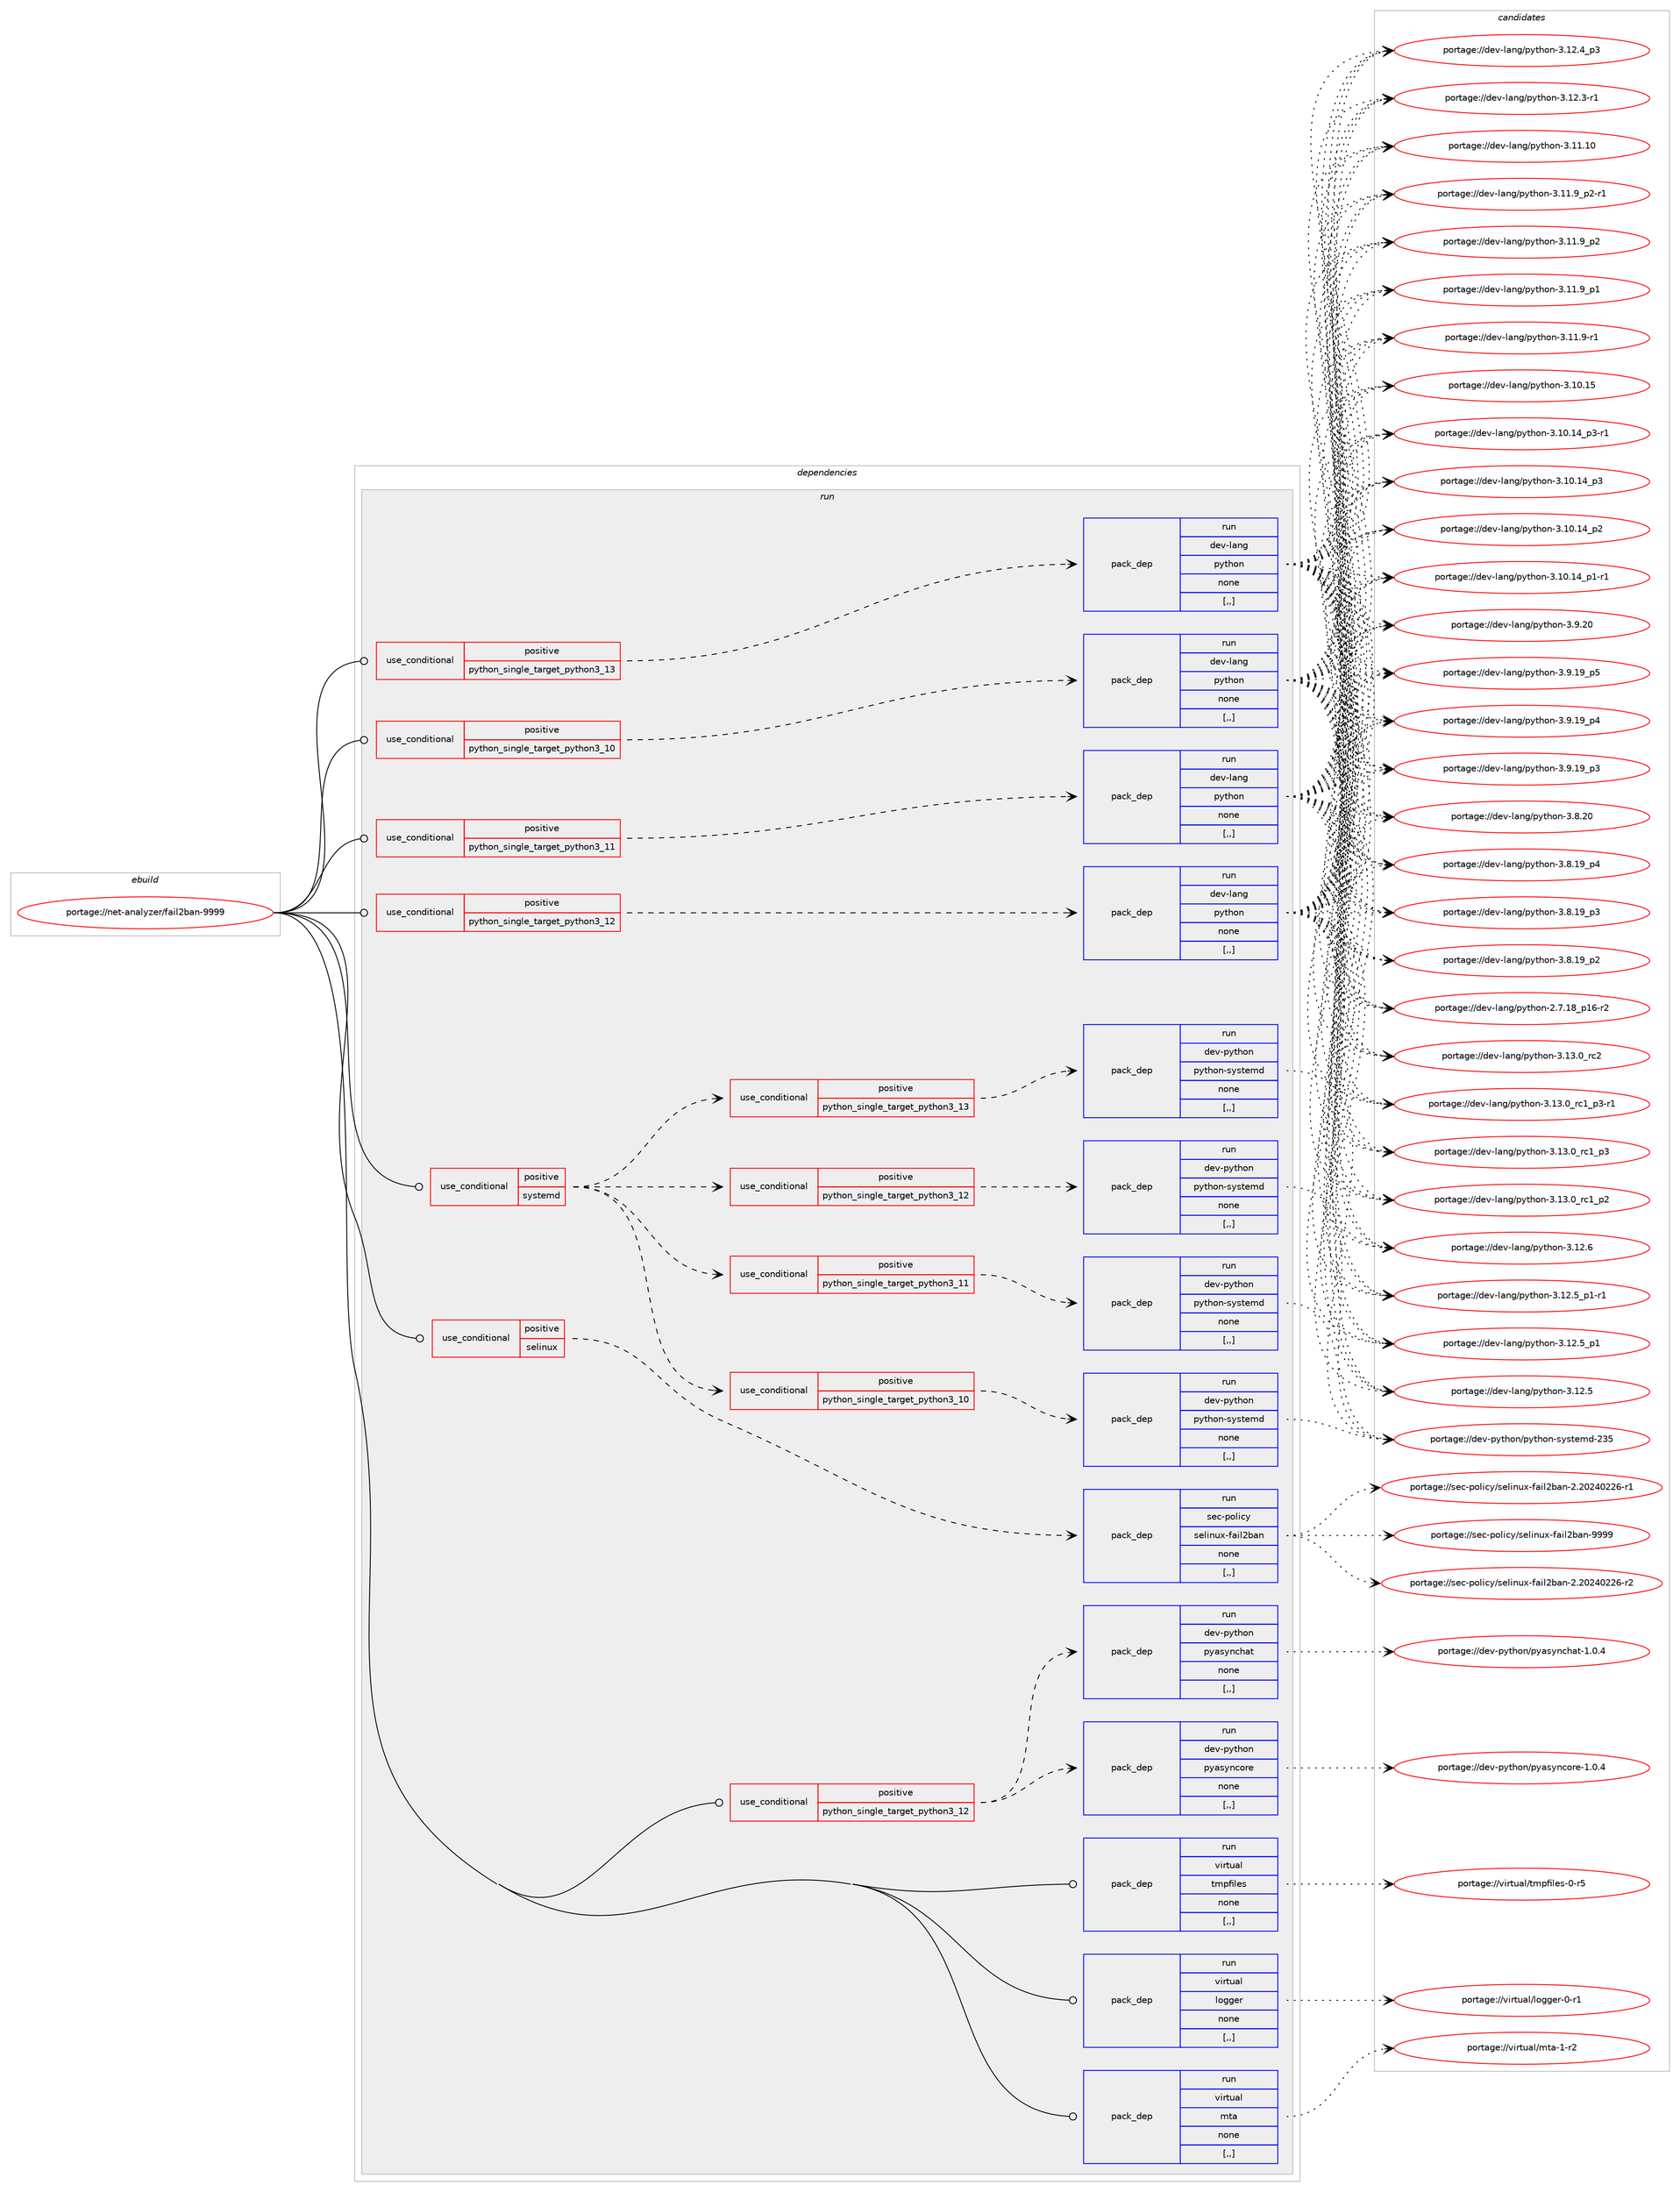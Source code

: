 digraph prolog {

# *************
# Graph options
# *************

newrank=true;
concentrate=true;
compound=true;
graph [rankdir=LR,fontname=Helvetica,fontsize=10,ranksep=1.5];#, ranksep=2.5, nodesep=0.2];
edge  [arrowhead=vee];
node  [fontname=Helvetica,fontsize=10];

# **********
# The ebuild
# **********

subgraph cluster_leftcol {
color=gray;
label=<<i>ebuild</i>>;
id [label="portage://net-analyzer/fail2ban-9999", color=red, width=4, href="../net-analyzer/fail2ban-9999.svg"];
}

# ****************
# The dependencies
# ****************

subgraph cluster_midcol {
color=gray;
label=<<i>dependencies</i>>;
subgraph cluster_compile {
fillcolor="#eeeeee";
style=filled;
label=<<i>compile</i>>;
}
subgraph cluster_compileandrun {
fillcolor="#eeeeee";
style=filled;
label=<<i>compile and run</i>>;
}
subgraph cluster_run {
fillcolor="#eeeeee";
style=filled;
label=<<i>run</i>>;
subgraph cond220963 {
dependency848560 [label=<<TABLE BORDER="0" CELLBORDER="1" CELLSPACING="0" CELLPADDING="4"><TR><TD ROWSPAN="3" CELLPADDING="10">use_conditional</TD></TR><TR><TD>positive</TD></TR><TR><TD>python_single_target_python3_10</TD></TR></TABLE>>, shape=none, color=red];
subgraph pack621288 {
dependency848561 [label=<<TABLE BORDER="0" CELLBORDER="1" CELLSPACING="0" CELLPADDING="4" WIDTH="220"><TR><TD ROWSPAN="6" CELLPADDING="30">pack_dep</TD></TR><TR><TD WIDTH="110">run</TD></TR><TR><TD>dev-lang</TD></TR><TR><TD>python</TD></TR><TR><TD>none</TD></TR><TR><TD>[,,]</TD></TR></TABLE>>, shape=none, color=blue];
}
dependency848560:e -> dependency848561:w [weight=20,style="dashed",arrowhead="vee"];
}
id:e -> dependency848560:w [weight=20,style="solid",arrowhead="odot"];
subgraph cond220964 {
dependency848562 [label=<<TABLE BORDER="0" CELLBORDER="1" CELLSPACING="0" CELLPADDING="4"><TR><TD ROWSPAN="3" CELLPADDING="10">use_conditional</TD></TR><TR><TD>positive</TD></TR><TR><TD>python_single_target_python3_11</TD></TR></TABLE>>, shape=none, color=red];
subgraph pack621289 {
dependency848563 [label=<<TABLE BORDER="0" CELLBORDER="1" CELLSPACING="0" CELLPADDING="4" WIDTH="220"><TR><TD ROWSPAN="6" CELLPADDING="30">pack_dep</TD></TR><TR><TD WIDTH="110">run</TD></TR><TR><TD>dev-lang</TD></TR><TR><TD>python</TD></TR><TR><TD>none</TD></TR><TR><TD>[,,]</TD></TR></TABLE>>, shape=none, color=blue];
}
dependency848562:e -> dependency848563:w [weight=20,style="dashed",arrowhead="vee"];
}
id:e -> dependency848562:w [weight=20,style="solid",arrowhead="odot"];
subgraph cond220965 {
dependency848564 [label=<<TABLE BORDER="0" CELLBORDER="1" CELLSPACING="0" CELLPADDING="4"><TR><TD ROWSPAN="3" CELLPADDING="10">use_conditional</TD></TR><TR><TD>positive</TD></TR><TR><TD>python_single_target_python3_12</TD></TR></TABLE>>, shape=none, color=red];
subgraph pack621290 {
dependency848565 [label=<<TABLE BORDER="0" CELLBORDER="1" CELLSPACING="0" CELLPADDING="4" WIDTH="220"><TR><TD ROWSPAN="6" CELLPADDING="30">pack_dep</TD></TR><TR><TD WIDTH="110">run</TD></TR><TR><TD>dev-lang</TD></TR><TR><TD>python</TD></TR><TR><TD>none</TD></TR><TR><TD>[,,]</TD></TR></TABLE>>, shape=none, color=blue];
}
dependency848564:e -> dependency848565:w [weight=20,style="dashed",arrowhead="vee"];
}
id:e -> dependency848564:w [weight=20,style="solid",arrowhead="odot"];
subgraph cond220966 {
dependency848566 [label=<<TABLE BORDER="0" CELLBORDER="1" CELLSPACING="0" CELLPADDING="4"><TR><TD ROWSPAN="3" CELLPADDING="10">use_conditional</TD></TR><TR><TD>positive</TD></TR><TR><TD>python_single_target_python3_12</TD></TR></TABLE>>, shape=none, color=red];
subgraph pack621291 {
dependency848567 [label=<<TABLE BORDER="0" CELLBORDER="1" CELLSPACING="0" CELLPADDING="4" WIDTH="220"><TR><TD ROWSPAN="6" CELLPADDING="30">pack_dep</TD></TR><TR><TD WIDTH="110">run</TD></TR><TR><TD>dev-python</TD></TR><TR><TD>pyasyncore</TD></TR><TR><TD>none</TD></TR><TR><TD>[,,]</TD></TR></TABLE>>, shape=none, color=blue];
}
dependency848566:e -> dependency848567:w [weight=20,style="dashed",arrowhead="vee"];
subgraph pack621292 {
dependency848568 [label=<<TABLE BORDER="0" CELLBORDER="1" CELLSPACING="0" CELLPADDING="4" WIDTH="220"><TR><TD ROWSPAN="6" CELLPADDING="30">pack_dep</TD></TR><TR><TD WIDTH="110">run</TD></TR><TR><TD>dev-python</TD></TR><TR><TD>pyasynchat</TD></TR><TR><TD>none</TD></TR><TR><TD>[,,]</TD></TR></TABLE>>, shape=none, color=blue];
}
dependency848566:e -> dependency848568:w [weight=20,style="dashed",arrowhead="vee"];
}
id:e -> dependency848566:w [weight=20,style="solid",arrowhead="odot"];
subgraph cond220967 {
dependency848569 [label=<<TABLE BORDER="0" CELLBORDER="1" CELLSPACING="0" CELLPADDING="4"><TR><TD ROWSPAN="3" CELLPADDING="10">use_conditional</TD></TR><TR><TD>positive</TD></TR><TR><TD>python_single_target_python3_13</TD></TR></TABLE>>, shape=none, color=red];
subgraph pack621293 {
dependency848570 [label=<<TABLE BORDER="0" CELLBORDER="1" CELLSPACING="0" CELLPADDING="4" WIDTH="220"><TR><TD ROWSPAN="6" CELLPADDING="30">pack_dep</TD></TR><TR><TD WIDTH="110">run</TD></TR><TR><TD>dev-lang</TD></TR><TR><TD>python</TD></TR><TR><TD>none</TD></TR><TR><TD>[,,]</TD></TR></TABLE>>, shape=none, color=blue];
}
dependency848569:e -> dependency848570:w [weight=20,style="dashed",arrowhead="vee"];
}
id:e -> dependency848569:w [weight=20,style="solid",arrowhead="odot"];
subgraph cond220968 {
dependency848571 [label=<<TABLE BORDER="0" CELLBORDER="1" CELLSPACING="0" CELLPADDING="4"><TR><TD ROWSPAN="3" CELLPADDING="10">use_conditional</TD></TR><TR><TD>positive</TD></TR><TR><TD>selinux</TD></TR></TABLE>>, shape=none, color=red];
subgraph pack621294 {
dependency848572 [label=<<TABLE BORDER="0" CELLBORDER="1" CELLSPACING="0" CELLPADDING="4" WIDTH="220"><TR><TD ROWSPAN="6" CELLPADDING="30">pack_dep</TD></TR><TR><TD WIDTH="110">run</TD></TR><TR><TD>sec-policy</TD></TR><TR><TD>selinux-fail2ban</TD></TR><TR><TD>none</TD></TR><TR><TD>[,,]</TD></TR></TABLE>>, shape=none, color=blue];
}
dependency848571:e -> dependency848572:w [weight=20,style="dashed",arrowhead="vee"];
}
id:e -> dependency848571:w [weight=20,style="solid",arrowhead="odot"];
subgraph cond220969 {
dependency848573 [label=<<TABLE BORDER="0" CELLBORDER="1" CELLSPACING="0" CELLPADDING="4"><TR><TD ROWSPAN="3" CELLPADDING="10">use_conditional</TD></TR><TR><TD>positive</TD></TR><TR><TD>systemd</TD></TR></TABLE>>, shape=none, color=red];
subgraph cond220970 {
dependency848574 [label=<<TABLE BORDER="0" CELLBORDER="1" CELLSPACING="0" CELLPADDING="4"><TR><TD ROWSPAN="3" CELLPADDING="10">use_conditional</TD></TR><TR><TD>positive</TD></TR><TR><TD>python_single_target_python3_10</TD></TR></TABLE>>, shape=none, color=red];
subgraph pack621295 {
dependency848575 [label=<<TABLE BORDER="0" CELLBORDER="1" CELLSPACING="0" CELLPADDING="4" WIDTH="220"><TR><TD ROWSPAN="6" CELLPADDING="30">pack_dep</TD></TR><TR><TD WIDTH="110">run</TD></TR><TR><TD>dev-python</TD></TR><TR><TD>python-systemd</TD></TR><TR><TD>none</TD></TR><TR><TD>[,,]</TD></TR></TABLE>>, shape=none, color=blue];
}
dependency848574:e -> dependency848575:w [weight=20,style="dashed",arrowhead="vee"];
}
dependency848573:e -> dependency848574:w [weight=20,style="dashed",arrowhead="vee"];
subgraph cond220971 {
dependency848576 [label=<<TABLE BORDER="0" CELLBORDER="1" CELLSPACING="0" CELLPADDING="4"><TR><TD ROWSPAN="3" CELLPADDING="10">use_conditional</TD></TR><TR><TD>positive</TD></TR><TR><TD>python_single_target_python3_11</TD></TR></TABLE>>, shape=none, color=red];
subgraph pack621296 {
dependency848577 [label=<<TABLE BORDER="0" CELLBORDER="1" CELLSPACING="0" CELLPADDING="4" WIDTH="220"><TR><TD ROWSPAN="6" CELLPADDING="30">pack_dep</TD></TR><TR><TD WIDTH="110">run</TD></TR><TR><TD>dev-python</TD></TR><TR><TD>python-systemd</TD></TR><TR><TD>none</TD></TR><TR><TD>[,,]</TD></TR></TABLE>>, shape=none, color=blue];
}
dependency848576:e -> dependency848577:w [weight=20,style="dashed",arrowhead="vee"];
}
dependency848573:e -> dependency848576:w [weight=20,style="dashed",arrowhead="vee"];
subgraph cond220972 {
dependency848578 [label=<<TABLE BORDER="0" CELLBORDER="1" CELLSPACING="0" CELLPADDING="4"><TR><TD ROWSPAN="3" CELLPADDING="10">use_conditional</TD></TR><TR><TD>positive</TD></TR><TR><TD>python_single_target_python3_12</TD></TR></TABLE>>, shape=none, color=red];
subgraph pack621297 {
dependency848579 [label=<<TABLE BORDER="0" CELLBORDER="1" CELLSPACING="0" CELLPADDING="4" WIDTH="220"><TR><TD ROWSPAN="6" CELLPADDING="30">pack_dep</TD></TR><TR><TD WIDTH="110">run</TD></TR><TR><TD>dev-python</TD></TR><TR><TD>python-systemd</TD></TR><TR><TD>none</TD></TR><TR><TD>[,,]</TD></TR></TABLE>>, shape=none, color=blue];
}
dependency848578:e -> dependency848579:w [weight=20,style="dashed",arrowhead="vee"];
}
dependency848573:e -> dependency848578:w [weight=20,style="dashed",arrowhead="vee"];
subgraph cond220973 {
dependency848580 [label=<<TABLE BORDER="0" CELLBORDER="1" CELLSPACING="0" CELLPADDING="4"><TR><TD ROWSPAN="3" CELLPADDING="10">use_conditional</TD></TR><TR><TD>positive</TD></TR><TR><TD>python_single_target_python3_13</TD></TR></TABLE>>, shape=none, color=red];
subgraph pack621298 {
dependency848581 [label=<<TABLE BORDER="0" CELLBORDER="1" CELLSPACING="0" CELLPADDING="4" WIDTH="220"><TR><TD ROWSPAN="6" CELLPADDING="30">pack_dep</TD></TR><TR><TD WIDTH="110">run</TD></TR><TR><TD>dev-python</TD></TR><TR><TD>python-systemd</TD></TR><TR><TD>none</TD></TR><TR><TD>[,,]</TD></TR></TABLE>>, shape=none, color=blue];
}
dependency848580:e -> dependency848581:w [weight=20,style="dashed",arrowhead="vee"];
}
dependency848573:e -> dependency848580:w [weight=20,style="dashed",arrowhead="vee"];
}
id:e -> dependency848573:w [weight=20,style="solid",arrowhead="odot"];
subgraph pack621299 {
dependency848582 [label=<<TABLE BORDER="0" CELLBORDER="1" CELLSPACING="0" CELLPADDING="4" WIDTH="220"><TR><TD ROWSPAN="6" CELLPADDING="30">pack_dep</TD></TR><TR><TD WIDTH="110">run</TD></TR><TR><TD>virtual</TD></TR><TR><TD>logger</TD></TR><TR><TD>none</TD></TR><TR><TD>[,,]</TD></TR></TABLE>>, shape=none, color=blue];
}
id:e -> dependency848582:w [weight=20,style="solid",arrowhead="odot"];
subgraph pack621300 {
dependency848583 [label=<<TABLE BORDER="0" CELLBORDER="1" CELLSPACING="0" CELLPADDING="4" WIDTH="220"><TR><TD ROWSPAN="6" CELLPADDING="30">pack_dep</TD></TR><TR><TD WIDTH="110">run</TD></TR><TR><TD>virtual</TD></TR><TR><TD>mta</TD></TR><TR><TD>none</TD></TR><TR><TD>[,,]</TD></TR></TABLE>>, shape=none, color=blue];
}
id:e -> dependency848583:w [weight=20,style="solid",arrowhead="odot"];
subgraph pack621301 {
dependency848584 [label=<<TABLE BORDER="0" CELLBORDER="1" CELLSPACING="0" CELLPADDING="4" WIDTH="220"><TR><TD ROWSPAN="6" CELLPADDING="30">pack_dep</TD></TR><TR><TD WIDTH="110">run</TD></TR><TR><TD>virtual</TD></TR><TR><TD>tmpfiles</TD></TR><TR><TD>none</TD></TR><TR><TD>[,,]</TD></TR></TABLE>>, shape=none, color=blue];
}
id:e -> dependency848584:w [weight=20,style="solid",arrowhead="odot"];
}
}

# **************
# The candidates
# **************

subgraph cluster_choices {
rank=same;
color=gray;
label=<<i>candidates</i>>;

subgraph choice621288 {
color=black;
nodesep=1;
choice10010111845108971101034711212111610411111045514649514648951149950 [label="portage://dev-lang/python-3.13.0_rc2", color=red, width=4,href="../dev-lang/python-3.13.0_rc2.svg"];
choice1001011184510897110103471121211161041111104551464951464895114994995112514511449 [label="portage://dev-lang/python-3.13.0_rc1_p3-r1", color=red, width=4,href="../dev-lang/python-3.13.0_rc1_p3-r1.svg"];
choice100101118451089711010347112121116104111110455146495146489511499499511251 [label="portage://dev-lang/python-3.13.0_rc1_p3", color=red, width=4,href="../dev-lang/python-3.13.0_rc1_p3.svg"];
choice100101118451089711010347112121116104111110455146495146489511499499511250 [label="portage://dev-lang/python-3.13.0_rc1_p2", color=red, width=4,href="../dev-lang/python-3.13.0_rc1_p2.svg"];
choice10010111845108971101034711212111610411111045514649504654 [label="portage://dev-lang/python-3.12.6", color=red, width=4,href="../dev-lang/python-3.12.6.svg"];
choice1001011184510897110103471121211161041111104551464950465395112494511449 [label="portage://dev-lang/python-3.12.5_p1-r1", color=red, width=4,href="../dev-lang/python-3.12.5_p1-r1.svg"];
choice100101118451089711010347112121116104111110455146495046539511249 [label="portage://dev-lang/python-3.12.5_p1", color=red, width=4,href="../dev-lang/python-3.12.5_p1.svg"];
choice10010111845108971101034711212111610411111045514649504653 [label="portage://dev-lang/python-3.12.5", color=red, width=4,href="../dev-lang/python-3.12.5.svg"];
choice100101118451089711010347112121116104111110455146495046529511251 [label="portage://dev-lang/python-3.12.4_p3", color=red, width=4,href="../dev-lang/python-3.12.4_p3.svg"];
choice100101118451089711010347112121116104111110455146495046514511449 [label="portage://dev-lang/python-3.12.3-r1", color=red, width=4,href="../dev-lang/python-3.12.3-r1.svg"];
choice1001011184510897110103471121211161041111104551464949464948 [label="portage://dev-lang/python-3.11.10", color=red, width=4,href="../dev-lang/python-3.11.10.svg"];
choice1001011184510897110103471121211161041111104551464949465795112504511449 [label="portage://dev-lang/python-3.11.9_p2-r1", color=red, width=4,href="../dev-lang/python-3.11.9_p2-r1.svg"];
choice100101118451089711010347112121116104111110455146494946579511250 [label="portage://dev-lang/python-3.11.9_p2", color=red, width=4,href="../dev-lang/python-3.11.9_p2.svg"];
choice100101118451089711010347112121116104111110455146494946579511249 [label="portage://dev-lang/python-3.11.9_p1", color=red, width=4,href="../dev-lang/python-3.11.9_p1.svg"];
choice100101118451089711010347112121116104111110455146494946574511449 [label="portage://dev-lang/python-3.11.9-r1", color=red, width=4,href="../dev-lang/python-3.11.9-r1.svg"];
choice1001011184510897110103471121211161041111104551464948464953 [label="portage://dev-lang/python-3.10.15", color=red, width=4,href="../dev-lang/python-3.10.15.svg"];
choice100101118451089711010347112121116104111110455146494846495295112514511449 [label="portage://dev-lang/python-3.10.14_p3-r1", color=red, width=4,href="../dev-lang/python-3.10.14_p3-r1.svg"];
choice10010111845108971101034711212111610411111045514649484649529511251 [label="portage://dev-lang/python-3.10.14_p3", color=red, width=4,href="../dev-lang/python-3.10.14_p3.svg"];
choice10010111845108971101034711212111610411111045514649484649529511250 [label="portage://dev-lang/python-3.10.14_p2", color=red, width=4,href="../dev-lang/python-3.10.14_p2.svg"];
choice100101118451089711010347112121116104111110455146494846495295112494511449 [label="portage://dev-lang/python-3.10.14_p1-r1", color=red, width=4,href="../dev-lang/python-3.10.14_p1-r1.svg"];
choice10010111845108971101034711212111610411111045514657465048 [label="portage://dev-lang/python-3.9.20", color=red, width=4,href="../dev-lang/python-3.9.20.svg"];
choice100101118451089711010347112121116104111110455146574649579511253 [label="portage://dev-lang/python-3.9.19_p5", color=red, width=4,href="../dev-lang/python-3.9.19_p5.svg"];
choice100101118451089711010347112121116104111110455146574649579511252 [label="portage://dev-lang/python-3.9.19_p4", color=red, width=4,href="../dev-lang/python-3.9.19_p4.svg"];
choice100101118451089711010347112121116104111110455146574649579511251 [label="portage://dev-lang/python-3.9.19_p3", color=red, width=4,href="../dev-lang/python-3.9.19_p3.svg"];
choice10010111845108971101034711212111610411111045514656465048 [label="portage://dev-lang/python-3.8.20", color=red, width=4,href="../dev-lang/python-3.8.20.svg"];
choice100101118451089711010347112121116104111110455146564649579511252 [label="portage://dev-lang/python-3.8.19_p4", color=red, width=4,href="../dev-lang/python-3.8.19_p4.svg"];
choice100101118451089711010347112121116104111110455146564649579511251 [label="portage://dev-lang/python-3.8.19_p3", color=red, width=4,href="../dev-lang/python-3.8.19_p3.svg"];
choice100101118451089711010347112121116104111110455146564649579511250 [label="portage://dev-lang/python-3.8.19_p2", color=red, width=4,href="../dev-lang/python-3.8.19_p2.svg"];
choice100101118451089711010347112121116104111110455046554649569511249544511450 [label="portage://dev-lang/python-2.7.18_p16-r2", color=red, width=4,href="../dev-lang/python-2.7.18_p16-r2.svg"];
dependency848561:e -> choice10010111845108971101034711212111610411111045514649514648951149950:w [style=dotted,weight="100"];
dependency848561:e -> choice1001011184510897110103471121211161041111104551464951464895114994995112514511449:w [style=dotted,weight="100"];
dependency848561:e -> choice100101118451089711010347112121116104111110455146495146489511499499511251:w [style=dotted,weight="100"];
dependency848561:e -> choice100101118451089711010347112121116104111110455146495146489511499499511250:w [style=dotted,weight="100"];
dependency848561:e -> choice10010111845108971101034711212111610411111045514649504654:w [style=dotted,weight="100"];
dependency848561:e -> choice1001011184510897110103471121211161041111104551464950465395112494511449:w [style=dotted,weight="100"];
dependency848561:e -> choice100101118451089711010347112121116104111110455146495046539511249:w [style=dotted,weight="100"];
dependency848561:e -> choice10010111845108971101034711212111610411111045514649504653:w [style=dotted,weight="100"];
dependency848561:e -> choice100101118451089711010347112121116104111110455146495046529511251:w [style=dotted,weight="100"];
dependency848561:e -> choice100101118451089711010347112121116104111110455146495046514511449:w [style=dotted,weight="100"];
dependency848561:e -> choice1001011184510897110103471121211161041111104551464949464948:w [style=dotted,weight="100"];
dependency848561:e -> choice1001011184510897110103471121211161041111104551464949465795112504511449:w [style=dotted,weight="100"];
dependency848561:e -> choice100101118451089711010347112121116104111110455146494946579511250:w [style=dotted,weight="100"];
dependency848561:e -> choice100101118451089711010347112121116104111110455146494946579511249:w [style=dotted,weight="100"];
dependency848561:e -> choice100101118451089711010347112121116104111110455146494946574511449:w [style=dotted,weight="100"];
dependency848561:e -> choice1001011184510897110103471121211161041111104551464948464953:w [style=dotted,weight="100"];
dependency848561:e -> choice100101118451089711010347112121116104111110455146494846495295112514511449:w [style=dotted,weight="100"];
dependency848561:e -> choice10010111845108971101034711212111610411111045514649484649529511251:w [style=dotted,weight="100"];
dependency848561:e -> choice10010111845108971101034711212111610411111045514649484649529511250:w [style=dotted,weight="100"];
dependency848561:e -> choice100101118451089711010347112121116104111110455146494846495295112494511449:w [style=dotted,weight="100"];
dependency848561:e -> choice10010111845108971101034711212111610411111045514657465048:w [style=dotted,weight="100"];
dependency848561:e -> choice100101118451089711010347112121116104111110455146574649579511253:w [style=dotted,weight="100"];
dependency848561:e -> choice100101118451089711010347112121116104111110455146574649579511252:w [style=dotted,weight="100"];
dependency848561:e -> choice100101118451089711010347112121116104111110455146574649579511251:w [style=dotted,weight="100"];
dependency848561:e -> choice10010111845108971101034711212111610411111045514656465048:w [style=dotted,weight="100"];
dependency848561:e -> choice100101118451089711010347112121116104111110455146564649579511252:w [style=dotted,weight="100"];
dependency848561:e -> choice100101118451089711010347112121116104111110455146564649579511251:w [style=dotted,weight="100"];
dependency848561:e -> choice100101118451089711010347112121116104111110455146564649579511250:w [style=dotted,weight="100"];
dependency848561:e -> choice100101118451089711010347112121116104111110455046554649569511249544511450:w [style=dotted,weight="100"];
}
subgraph choice621289 {
color=black;
nodesep=1;
choice10010111845108971101034711212111610411111045514649514648951149950 [label="portage://dev-lang/python-3.13.0_rc2", color=red, width=4,href="../dev-lang/python-3.13.0_rc2.svg"];
choice1001011184510897110103471121211161041111104551464951464895114994995112514511449 [label="portage://dev-lang/python-3.13.0_rc1_p3-r1", color=red, width=4,href="../dev-lang/python-3.13.0_rc1_p3-r1.svg"];
choice100101118451089711010347112121116104111110455146495146489511499499511251 [label="portage://dev-lang/python-3.13.0_rc1_p3", color=red, width=4,href="../dev-lang/python-3.13.0_rc1_p3.svg"];
choice100101118451089711010347112121116104111110455146495146489511499499511250 [label="portage://dev-lang/python-3.13.0_rc1_p2", color=red, width=4,href="../dev-lang/python-3.13.0_rc1_p2.svg"];
choice10010111845108971101034711212111610411111045514649504654 [label="portage://dev-lang/python-3.12.6", color=red, width=4,href="../dev-lang/python-3.12.6.svg"];
choice1001011184510897110103471121211161041111104551464950465395112494511449 [label="portage://dev-lang/python-3.12.5_p1-r1", color=red, width=4,href="../dev-lang/python-3.12.5_p1-r1.svg"];
choice100101118451089711010347112121116104111110455146495046539511249 [label="portage://dev-lang/python-3.12.5_p1", color=red, width=4,href="../dev-lang/python-3.12.5_p1.svg"];
choice10010111845108971101034711212111610411111045514649504653 [label="portage://dev-lang/python-3.12.5", color=red, width=4,href="../dev-lang/python-3.12.5.svg"];
choice100101118451089711010347112121116104111110455146495046529511251 [label="portage://dev-lang/python-3.12.4_p3", color=red, width=4,href="../dev-lang/python-3.12.4_p3.svg"];
choice100101118451089711010347112121116104111110455146495046514511449 [label="portage://dev-lang/python-3.12.3-r1", color=red, width=4,href="../dev-lang/python-3.12.3-r1.svg"];
choice1001011184510897110103471121211161041111104551464949464948 [label="portage://dev-lang/python-3.11.10", color=red, width=4,href="../dev-lang/python-3.11.10.svg"];
choice1001011184510897110103471121211161041111104551464949465795112504511449 [label="portage://dev-lang/python-3.11.9_p2-r1", color=red, width=4,href="../dev-lang/python-3.11.9_p2-r1.svg"];
choice100101118451089711010347112121116104111110455146494946579511250 [label="portage://dev-lang/python-3.11.9_p2", color=red, width=4,href="../dev-lang/python-3.11.9_p2.svg"];
choice100101118451089711010347112121116104111110455146494946579511249 [label="portage://dev-lang/python-3.11.9_p1", color=red, width=4,href="../dev-lang/python-3.11.9_p1.svg"];
choice100101118451089711010347112121116104111110455146494946574511449 [label="portage://dev-lang/python-3.11.9-r1", color=red, width=4,href="../dev-lang/python-3.11.9-r1.svg"];
choice1001011184510897110103471121211161041111104551464948464953 [label="portage://dev-lang/python-3.10.15", color=red, width=4,href="../dev-lang/python-3.10.15.svg"];
choice100101118451089711010347112121116104111110455146494846495295112514511449 [label="portage://dev-lang/python-3.10.14_p3-r1", color=red, width=4,href="../dev-lang/python-3.10.14_p3-r1.svg"];
choice10010111845108971101034711212111610411111045514649484649529511251 [label="portage://dev-lang/python-3.10.14_p3", color=red, width=4,href="../dev-lang/python-3.10.14_p3.svg"];
choice10010111845108971101034711212111610411111045514649484649529511250 [label="portage://dev-lang/python-3.10.14_p2", color=red, width=4,href="../dev-lang/python-3.10.14_p2.svg"];
choice100101118451089711010347112121116104111110455146494846495295112494511449 [label="portage://dev-lang/python-3.10.14_p1-r1", color=red, width=4,href="../dev-lang/python-3.10.14_p1-r1.svg"];
choice10010111845108971101034711212111610411111045514657465048 [label="portage://dev-lang/python-3.9.20", color=red, width=4,href="../dev-lang/python-3.9.20.svg"];
choice100101118451089711010347112121116104111110455146574649579511253 [label="portage://dev-lang/python-3.9.19_p5", color=red, width=4,href="../dev-lang/python-3.9.19_p5.svg"];
choice100101118451089711010347112121116104111110455146574649579511252 [label="portage://dev-lang/python-3.9.19_p4", color=red, width=4,href="../dev-lang/python-3.9.19_p4.svg"];
choice100101118451089711010347112121116104111110455146574649579511251 [label="portage://dev-lang/python-3.9.19_p3", color=red, width=4,href="../dev-lang/python-3.9.19_p3.svg"];
choice10010111845108971101034711212111610411111045514656465048 [label="portage://dev-lang/python-3.8.20", color=red, width=4,href="../dev-lang/python-3.8.20.svg"];
choice100101118451089711010347112121116104111110455146564649579511252 [label="portage://dev-lang/python-3.8.19_p4", color=red, width=4,href="../dev-lang/python-3.8.19_p4.svg"];
choice100101118451089711010347112121116104111110455146564649579511251 [label="portage://dev-lang/python-3.8.19_p3", color=red, width=4,href="../dev-lang/python-3.8.19_p3.svg"];
choice100101118451089711010347112121116104111110455146564649579511250 [label="portage://dev-lang/python-3.8.19_p2", color=red, width=4,href="../dev-lang/python-3.8.19_p2.svg"];
choice100101118451089711010347112121116104111110455046554649569511249544511450 [label="portage://dev-lang/python-2.7.18_p16-r2", color=red, width=4,href="../dev-lang/python-2.7.18_p16-r2.svg"];
dependency848563:e -> choice10010111845108971101034711212111610411111045514649514648951149950:w [style=dotted,weight="100"];
dependency848563:e -> choice1001011184510897110103471121211161041111104551464951464895114994995112514511449:w [style=dotted,weight="100"];
dependency848563:e -> choice100101118451089711010347112121116104111110455146495146489511499499511251:w [style=dotted,weight="100"];
dependency848563:e -> choice100101118451089711010347112121116104111110455146495146489511499499511250:w [style=dotted,weight="100"];
dependency848563:e -> choice10010111845108971101034711212111610411111045514649504654:w [style=dotted,weight="100"];
dependency848563:e -> choice1001011184510897110103471121211161041111104551464950465395112494511449:w [style=dotted,weight="100"];
dependency848563:e -> choice100101118451089711010347112121116104111110455146495046539511249:w [style=dotted,weight="100"];
dependency848563:e -> choice10010111845108971101034711212111610411111045514649504653:w [style=dotted,weight="100"];
dependency848563:e -> choice100101118451089711010347112121116104111110455146495046529511251:w [style=dotted,weight="100"];
dependency848563:e -> choice100101118451089711010347112121116104111110455146495046514511449:w [style=dotted,weight="100"];
dependency848563:e -> choice1001011184510897110103471121211161041111104551464949464948:w [style=dotted,weight="100"];
dependency848563:e -> choice1001011184510897110103471121211161041111104551464949465795112504511449:w [style=dotted,weight="100"];
dependency848563:e -> choice100101118451089711010347112121116104111110455146494946579511250:w [style=dotted,weight="100"];
dependency848563:e -> choice100101118451089711010347112121116104111110455146494946579511249:w [style=dotted,weight="100"];
dependency848563:e -> choice100101118451089711010347112121116104111110455146494946574511449:w [style=dotted,weight="100"];
dependency848563:e -> choice1001011184510897110103471121211161041111104551464948464953:w [style=dotted,weight="100"];
dependency848563:e -> choice100101118451089711010347112121116104111110455146494846495295112514511449:w [style=dotted,weight="100"];
dependency848563:e -> choice10010111845108971101034711212111610411111045514649484649529511251:w [style=dotted,weight="100"];
dependency848563:e -> choice10010111845108971101034711212111610411111045514649484649529511250:w [style=dotted,weight="100"];
dependency848563:e -> choice100101118451089711010347112121116104111110455146494846495295112494511449:w [style=dotted,weight="100"];
dependency848563:e -> choice10010111845108971101034711212111610411111045514657465048:w [style=dotted,weight="100"];
dependency848563:e -> choice100101118451089711010347112121116104111110455146574649579511253:w [style=dotted,weight="100"];
dependency848563:e -> choice100101118451089711010347112121116104111110455146574649579511252:w [style=dotted,weight="100"];
dependency848563:e -> choice100101118451089711010347112121116104111110455146574649579511251:w [style=dotted,weight="100"];
dependency848563:e -> choice10010111845108971101034711212111610411111045514656465048:w [style=dotted,weight="100"];
dependency848563:e -> choice100101118451089711010347112121116104111110455146564649579511252:w [style=dotted,weight="100"];
dependency848563:e -> choice100101118451089711010347112121116104111110455146564649579511251:w [style=dotted,weight="100"];
dependency848563:e -> choice100101118451089711010347112121116104111110455146564649579511250:w [style=dotted,weight="100"];
dependency848563:e -> choice100101118451089711010347112121116104111110455046554649569511249544511450:w [style=dotted,weight="100"];
}
subgraph choice621290 {
color=black;
nodesep=1;
choice10010111845108971101034711212111610411111045514649514648951149950 [label="portage://dev-lang/python-3.13.0_rc2", color=red, width=4,href="../dev-lang/python-3.13.0_rc2.svg"];
choice1001011184510897110103471121211161041111104551464951464895114994995112514511449 [label="portage://dev-lang/python-3.13.0_rc1_p3-r1", color=red, width=4,href="../dev-lang/python-3.13.0_rc1_p3-r1.svg"];
choice100101118451089711010347112121116104111110455146495146489511499499511251 [label="portage://dev-lang/python-3.13.0_rc1_p3", color=red, width=4,href="../dev-lang/python-3.13.0_rc1_p3.svg"];
choice100101118451089711010347112121116104111110455146495146489511499499511250 [label="portage://dev-lang/python-3.13.0_rc1_p2", color=red, width=4,href="../dev-lang/python-3.13.0_rc1_p2.svg"];
choice10010111845108971101034711212111610411111045514649504654 [label="portage://dev-lang/python-3.12.6", color=red, width=4,href="../dev-lang/python-3.12.6.svg"];
choice1001011184510897110103471121211161041111104551464950465395112494511449 [label="portage://dev-lang/python-3.12.5_p1-r1", color=red, width=4,href="../dev-lang/python-3.12.5_p1-r1.svg"];
choice100101118451089711010347112121116104111110455146495046539511249 [label="portage://dev-lang/python-3.12.5_p1", color=red, width=4,href="../dev-lang/python-3.12.5_p1.svg"];
choice10010111845108971101034711212111610411111045514649504653 [label="portage://dev-lang/python-3.12.5", color=red, width=4,href="../dev-lang/python-3.12.5.svg"];
choice100101118451089711010347112121116104111110455146495046529511251 [label="portage://dev-lang/python-3.12.4_p3", color=red, width=4,href="../dev-lang/python-3.12.4_p3.svg"];
choice100101118451089711010347112121116104111110455146495046514511449 [label="portage://dev-lang/python-3.12.3-r1", color=red, width=4,href="../dev-lang/python-3.12.3-r1.svg"];
choice1001011184510897110103471121211161041111104551464949464948 [label="portage://dev-lang/python-3.11.10", color=red, width=4,href="../dev-lang/python-3.11.10.svg"];
choice1001011184510897110103471121211161041111104551464949465795112504511449 [label="portage://dev-lang/python-3.11.9_p2-r1", color=red, width=4,href="../dev-lang/python-3.11.9_p2-r1.svg"];
choice100101118451089711010347112121116104111110455146494946579511250 [label="portage://dev-lang/python-3.11.9_p2", color=red, width=4,href="../dev-lang/python-3.11.9_p2.svg"];
choice100101118451089711010347112121116104111110455146494946579511249 [label="portage://dev-lang/python-3.11.9_p1", color=red, width=4,href="../dev-lang/python-3.11.9_p1.svg"];
choice100101118451089711010347112121116104111110455146494946574511449 [label="portage://dev-lang/python-3.11.9-r1", color=red, width=4,href="../dev-lang/python-3.11.9-r1.svg"];
choice1001011184510897110103471121211161041111104551464948464953 [label="portage://dev-lang/python-3.10.15", color=red, width=4,href="../dev-lang/python-3.10.15.svg"];
choice100101118451089711010347112121116104111110455146494846495295112514511449 [label="portage://dev-lang/python-3.10.14_p3-r1", color=red, width=4,href="../dev-lang/python-3.10.14_p3-r1.svg"];
choice10010111845108971101034711212111610411111045514649484649529511251 [label="portage://dev-lang/python-3.10.14_p3", color=red, width=4,href="../dev-lang/python-3.10.14_p3.svg"];
choice10010111845108971101034711212111610411111045514649484649529511250 [label="portage://dev-lang/python-3.10.14_p2", color=red, width=4,href="../dev-lang/python-3.10.14_p2.svg"];
choice100101118451089711010347112121116104111110455146494846495295112494511449 [label="portage://dev-lang/python-3.10.14_p1-r1", color=red, width=4,href="../dev-lang/python-3.10.14_p1-r1.svg"];
choice10010111845108971101034711212111610411111045514657465048 [label="portage://dev-lang/python-3.9.20", color=red, width=4,href="../dev-lang/python-3.9.20.svg"];
choice100101118451089711010347112121116104111110455146574649579511253 [label="portage://dev-lang/python-3.9.19_p5", color=red, width=4,href="../dev-lang/python-3.9.19_p5.svg"];
choice100101118451089711010347112121116104111110455146574649579511252 [label="portage://dev-lang/python-3.9.19_p4", color=red, width=4,href="../dev-lang/python-3.9.19_p4.svg"];
choice100101118451089711010347112121116104111110455146574649579511251 [label="portage://dev-lang/python-3.9.19_p3", color=red, width=4,href="../dev-lang/python-3.9.19_p3.svg"];
choice10010111845108971101034711212111610411111045514656465048 [label="portage://dev-lang/python-3.8.20", color=red, width=4,href="../dev-lang/python-3.8.20.svg"];
choice100101118451089711010347112121116104111110455146564649579511252 [label="portage://dev-lang/python-3.8.19_p4", color=red, width=4,href="../dev-lang/python-3.8.19_p4.svg"];
choice100101118451089711010347112121116104111110455146564649579511251 [label="portage://dev-lang/python-3.8.19_p3", color=red, width=4,href="../dev-lang/python-3.8.19_p3.svg"];
choice100101118451089711010347112121116104111110455146564649579511250 [label="portage://dev-lang/python-3.8.19_p2", color=red, width=4,href="../dev-lang/python-3.8.19_p2.svg"];
choice100101118451089711010347112121116104111110455046554649569511249544511450 [label="portage://dev-lang/python-2.7.18_p16-r2", color=red, width=4,href="../dev-lang/python-2.7.18_p16-r2.svg"];
dependency848565:e -> choice10010111845108971101034711212111610411111045514649514648951149950:w [style=dotted,weight="100"];
dependency848565:e -> choice1001011184510897110103471121211161041111104551464951464895114994995112514511449:w [style=dotted,weight="100"];
dependency848565:e -> choice100101118451089711010347112121116104111110455146495146489511499499511251:w [style=dotted,weight="100"];
dependency848565:e -> choice100101118451089711010347112121116104111110455146495146489511499499511250:w [style=dotted,weight="100"];
dependency848565:e -> choice10010111845108971101034711212111610411111045514649504654:w [style=dotted,weight="100"];
dependency848565:e -> choice1001011184510897110103471121211161041111104551464950465395112494511449:w [style=dotted,weight="100"];
dependency848565:e -> choice100101118451089711010347112121116104111110455146495046539511249:w [style=dotted,weight="100"];
dependency848565:e -> choice10010111845108971101034711212111610411111045514649504653:w [style=dotted,weight="100"];
dependency848565:e -> choice100101118451089711010347112121116104111110455146495046529511251:w [style=dotted,weight="100"];
dependency848565:e -> choice100101118451089711010347112121116104111110455146495046514511449:w [style=dotted,weight="100"];
dependency848565:e -> choice1001011184510897110103471121211161041111104551464949464948:w [style=dotted,weight="100"];
dependency848565:e -> choice1001011184510897110103471121211161041111104551464949465795112504511449:w [style=dotted,weight="100"];
dependency848565:e -> choice100101118451089711010347112121116104111110455146494946579511250:w [style=dotted,weight="100"];
dependency848565:e -> choice100101118451089711010347112121116104111110455146494946579511249:w [style=dotted,weight="100"];
dependency848565:e -> choice100101118451089711010347112121116104111110455146494946574511449:w [style=dotted,weight="100"];
dependency848565:e -> choice1001011184510897110103471121211161041111104551464948464953:w [style=dotted,weight="100"];
dependency848565:e -> choice100101118451089711010347112121116104111110455146494846495295112514511449:w [style=dotted,weight="100"];
dependency848565:e -> choice10010111845108971101034711212111610411111045514649484649529511251:w [style=dotted,weight="100"];
dependency848565:e -> choice10010111845108971101034711212111610411111045514649484649529511250:w [style=dotted,weight="100"];
dependency848565:e -> choice100101118451089711010347112121116104111110455146494846495295112494511449:w [style=dotted,weight="100"];
dependency848565:e -> choice10010111845108971101034711212111610411111045514657465048:w [style=dotted,weight="100"];
dependency848565:e -> choice100101118451089711010347112121116104111110455146574649579511253:w [style=dotted,weight="100"];
dependency848565:e -> choice100101118451089711010347112121116104111110455146574649579511252:w [style=dotted,weight="100"];
dependency848565:e -> choice100101118451089711010347112121116104111110455146574649579511251:w [style=dotted,weight="100"];
dependency848565:e -> choice10010111845108971101034711212111610411111045514656465048:w [style=dotted,weight="100"];
dependency848565:e -> choice100101118451089711010347112121116104111110455146564649579511252:w [style=dotted,weight="100"];
dependency848565:e -> choice100101118451089711010347112121116104111110455146564649579511251:w [style=dotted,weight="100"];
dependency848565:e -> choice100101118451089711010347112121116104111110455146564649579511250:w [style=dotted,weight="100"];
dependency848565:e -> choice100101118451089711010347112121116104111110455046554649569511249544511450:w [style=dotted,weight="100"];
}
subgraph choice621291 {
color=black;
nodesep=1;
choice10010111845112121116104111110471121219711512111099111114101454946484652 [label="portage://dev-python/pyasyncore-1.0.4", color=red, width=4,href="../dev-python/pyasyncore-1.0.4.svg"];
dependency848567:e -> choice10010111845112121116104111110471121219711512111099111114101454946484652:w [style=dotted,weight="100"];
}
subgraph choice621292 {
color=black;
nodesep=1;
choice1001011184511212111610411111047112121971151211109910497116454946484652 [label="portage://dev-python/pyasynchat-1.0.4", color=red, width=4,href="../dev-python/pyasynchat-1.0.4.svg"];
dependency848568:e -> choice1001011184511212111610411111047112121971151211109910497116454946484652:w [style=dotted,weight="100"];
}
subgraph choice621293 {
color=black;
nodesep=1;
choice10010111845108971101034711212111610411111045514649514648951149950 [label="portage://dev-lang/python-3.13.0_rc2", color=red, width=4,href="../dev-lang/python-3.13.0_rc2.svg"];
choice1001011184510897110103471121211161041111104551464951464895114994995112514511449 [label="portage://dev-lang/python-3.13.0_rc1_p3-r1", color=red, width=4,href="../dev-lang/python-3.13.0_rc1_p3-r1.svg"];
choice100101118451089711010347112121116104111110455146495146489511499499511251 [label="portage://dev-lang/python-3.13.0_rc1_p3", color=red, width=4,href="../dev-lang/python-3.13.0_rc1_p3.svg"];
choice100101118451089711010347112121116104111110455146495146489511499499511250 [label="portage://dev-lang/python-3.13.0_rc1_p2", color=red, width=4,href="../dev-lang/python-3.13.0_rc1_p2.svg"];
choice10010111845108971101034711212111610411111045514649504654 [label="portage://dev-lang/python-3.12.6", color=red, width=4,href="../dev-lang/python-3.12.6.svg"];
choice1001011184510897110103471121211161041111104551464950465395112494511449 [label="portage://dev-lang/python-3.12.5_p1-r1", color=red, width=4,href="../dev-lang/python-3.12.5_p1-r1.svg"];
choice100101118451089711010347112121116104111110455146495046539511249 [label="portage://dev-lang/python-3.12.5_p1", color=red, width=4,href="../dev-lang/python-3.12.5_p1.svg"];
choice10010111845108971101034711212111610411111045514649504653 [label="portage://dev-lang/python-3.12.5", color=red, width=4,href="../dev-lang/python-3.12.5.svg"];
choice100101118451089711010347112121116104111110455146495046529511251 [label="portage://dev-lang/python-3.12.4_p3", color=red, width=4,href="../dev-lang/python-3.12.4_p3.svg"];
choice100101118451089711010347112121116104111110455146495046514511449 [label="portage://dev-lang/python-3.12.3-r1", color=red, width=4,href="../dev-lang/python-3.12.3-r1.svg"];
choice1001011184510897110103471121211161041111104551464949464948 [label="portage://dev-lang/python-3.11.10", color=red, width=4,href="../dev-lang/python-3.11.10.svg"];
choice1001011184510897110103471121211161041111104551464949465795112504511449 [label="portage://dev-lang/python-3.11.9_p2-r1", color=red, width=4,href="../dev-lang/python-3.11.9_p2-r1.svg"];
choice100101118451089711010347112121116104111110455146494946579511250 [label="portage://dev-lang/python-3.11.9_p2", color=red, width=4,href="../dev-lang/python-3.11.9_p2.svg"];
choice100101118451089711010347112121116104111110455146494946579511249 [label="portage://dev-lang/python-3.11.9_p1", color=red, width=4,href="../dev-lang/python-3.11.9_p1.svg"];
choice100101118451089711010347112121116104111110455146494946574511449 [label="portage://dev-lang/python-3.11.9-r1", color=red, width=4,href="../dev-lang/python-3.11.9-r1.svg"];
choice1001011184510897110103471121211161041111104551464948464953 [label="portage://dev-lang/python-3.10.15", color=red, width=4,href="../dev-lang/python-3.10.15.svg"];
choice100101118451089711010347112121116104111110455146494846495295112514511449 [label="portage://dev-lang/python-3.10.14_p3-r1", color=red, width=4,href="../dev-lang/python-3.10.14_p3-r1.svg"];
choice10010111845108971101034711212111610411111045514649484649529511251 [label="portage://dev-lang/python-3.10.14_p3", color=red, width=4,href="../dev-lang/python-3.10.14_p3.svg"];
choice10010111845108971101034711212111610411111045514649484649529511250 [label="portage://dev-lang/python-3.10.14_p2", color=red, width=4,href="../dev-lang/python-3.10.14_p2.svg"];
choice100101118451089711010347112121116104111110455146494846495295112494511449 [label="portage://dev-lang/python-3.10.14_p1-r1", color=red, width=4,href="../dev-lang/python-3.10.14_p1-r1.svg"];
choice10010111845108971101034711212111610411111045514657465048 [label="portage://dev-lang/python-3.9.20", color=red, width=4,href="../dev-lang/python-3.9.20.svg"];
choice100101118451089711010347112121116104111110455146574649579511253 [label="portage://dev-lang/python-3.9.19_p5", color=red, width=4,href="../dev-lang/python-3.9.19_p5.svg"];
choice100101118451089711010347112121116104111110455146574649579511252 [label="portage://dev-lang/python-3.9.19_p4", color=red, width=4,href="../dev-lang/python-3.9.19_p4.svg"];
choice100101118451089711010347112121116104111110455146574649579511251 [label="portage://dev-lang/python-3.9.19_p3", color=red, width=4,href="../dev-lang/python-3.9.19_p3.svg"];
choice10010111845108971101034711212111610411111045514656465048 [label="portage://dev-lang/python-3.8.20", color=red, width=4,href="../dev-lang/python-3.8.20.svg"];
choice100101118451089711010347112121116104111110455146564649579511252 [label="portage://dev-lang/python-3.8.19_p4", color=red, width=4,href="../dev-lang/python-3.8.19_p4.svg"];
choice100101118451089711010347112121116104111110455146564649579511251 [label="portage://dev-lang/python-3.8.19_p3", color=red, width=4,href="../dev-lang/python-3.8.19_p3.svg"];
choice100101118451089711010347112121116104111110455146564649579511250 [label="portage://dev-lang/python-3.8.19_p2", color=red, width=4,href="../dev-lang/python-3.8.19_p2.svg"];
choice100101118451089711010347112121116104111110455046554649569511249544511450 [label="portage://dev-lang/python-2.7.18_p16-r2", color=red, width=4,href="../dev-lang/python-2.7.18_p16-r2.svg"];
dependency848570:e -> choice10010111845108971101034711212111610411111045514649514648951149950:w [style=dotted,weight="100"];
dependency848570:e -> choice1001011184510897110103471121211161041111104551464951464895114994995112514511449:w [style=dotted,weight="100"];
dependency848570:e -> choice100101118451089711010347112121116104111110455146495146489511499499511251:w [style=dotted,weight="100"];
dependency848570:e -> choice100101118451089711010347112121116104111110455146495146489511499499511250:w [style=dotted,weight="100"];
dependency848570:e -> choice10010111845108971101034711212111610411111045514649504654:w [style=dotted,weight="100"];
dependency848570:e -> choice1001011184510897110103471121211161041111104551464950465395112494511449:w [style=dotted,weight="100"];
dependency848570:e -> choice100101118451089711010347112121116104111110455146495046539511249:w [style=dotted,weight="100"];
dependency848570:e -> choice10010111845108971101034711212111610411111045514649504653:w [style=dotted,weight="100"];
dependency848570:e -> choice100101118451089711010347112121116104111110455146495046529511251:w [style=dotted,weight="100"];
dependency848570:e -> choice100101118451089711010347112121116104111110455146495046514511449:w [style=dotted,weight="100"];
dependency848570:e -> choice1001011184510897110103471121211161041111104551464949464948:w [style=dotted,weight="100"];
dependency848570:e -> choice1001011184510897110103471121211161041111104551464949465795112504511449:w [style=dotted,weight="100"];
dependency848570:e -> choice100101118451089711010347112121116104111110455146494946579511250:w [style=dotted,weight="100"];
dependency848570:e -> choice100101118451089711010347112121116104111110455146494946579511249:w [style=dotted,weight="100"];
dependency848570:e -> choice100101118451089711010347112121116104111110455146494946574511449:w [style=dotted,weight="100"];
dependency848570:e -> choice1001011184510897110103471121211161041111104551464948464953:w [style=dotted,weight="100"];
dependency848570:e -> choice100101118451089711010347112121116104111110455146494846495295112514511449:w [style=dotted,weight="100"];
dependency848570:e -> choice10010111845108971101034711212111610411111045514649484649529511251:w [style=dotted,weight="100"];
dependency848570:e -> choice10010111845108971101034711212111610411111045514649484649529511250:w [style=dotted,weight="100"];
dependency848570:e -> choice100101118451089711010347112121116104111110455146494846495295112494511449:w [style=dotted,weight="100"];
dependency848570:e -> choice10010111845108971101034711212111610411111045514657465048:w [style=dotted,weight="100"];
dependency848570:e -> choice100101118451089711010347112121116104111110455146574649579511253:w [style=dotted,weight="100"];
dependency848570:e -> choice100101118451089711010347112121116104111110455146574649579511252:w [style=dotted,weight="100"];
dependency848570:e -> choice100101118451089711010347112121116104111110455146574649579511251:w [style=dotted,weight="100"];
dependency848570:e -> choice10010111845108971101034711212111610411111045514656465048:w [style=dotted,weight="100"];
dependency848570:e -> choice100101118451089711010347112121116104111110455146564649579511252:w [style=dotted,weight="100"];
dependency848570:e -> choice100101118451089711010347112121116104111110455146564649579511251:w [style=dotted,weight="100"];
dependency848570:e -> choice100101118451089711010347112121116104111110455146564649579511250:w [style=dotted,weight="100"];
dependency848570:e -> choice100101118451089711010347112121116104111110455046554649569511249544511450:w [style=dotted,weight="100"];
}
subgraph choice621294 {
color=black;
nodesep=1;
choice1151019945112111108105991214711510110810511011712045102971051085098971104557575757 [label="portage://sec-policy/selinux-fail2ban-9999", color=red, width=4,href="../sec-policy/selinux-fail2ban-9999.svg"];
choice11510199451121111081059912147115101108105110117120451029710510850989711045504650485052485050544511450 [label="portage://sec-policy/selinux-fail2ban-2.20240226-r2", color=red, width=4,href="../sec-policy/selinux-fail2ban-2.20240226-r2.svg"];
choice11510199451121111081059912147115101108105110117120451029710510850989711045504650485052485050544511449 [label="portage://sec-policy/selinux-fail2ban-2.20240226-r1", color=red, width=4,href="../sec-policy/selinux-fail2ban-2.20240226-r1.svg"];
dependency848572:e -> choice1151019945112111108105991214711510110810511011712045102971051085098971104557575757:w [style=dotted,weight="100"];
dependency848572:e -> choice11510199451121111081059912147115101108105110117120451029710510850989711045504650485052485050544511450:w [style=dotted,weight="100"];
dependency848572:e -> choice11510199451121111081059912147115101108105110117120451029710510850989711045504650485052485050544511449:w [style=dotted,weight="100"];
}
subgraph choice621295 {
color=black;
nodesep=1;
choice10010111845112121116104111110471121211161041111104511512111511610110910045505153 [label="portage://dev-python/python-systemd-235", color=red, width=4,href="../dev-python/python-systemd-235.svg"];
dependency848575:e -> choice10010111845112121116104111110471121211161041111104511512111511610110910045505153:w [style=dotted,weight="100"];
}
subgraph choice621296 {
color=black;
nodesep=1;
choice10010111845112121116104111110471121211161041111104511512111511610110910045505153 [label="portage://dev-python/python-systemd-235", color=red, width=4,href="../dev-python/python-systemd-235.svg"];
dependency848577:e -> choice10010111845112121116104111110471121211161041111104511512111511610110910045505153:w [style=dotted,weight="100"];
}
subgraph choice621297 {
color=black;
nodesep=1;
choice10010111845112121116104111110471121211161041111104511512111511610110910045505153 [label="portage://dev-python/python-systemd-235", color=red, width=4,href="../dev-python/python-systemd-235.svg"];
dependency848579:e -> choice10010111845112121116104111110471121211161041111104511512111511610110910045505153:w [style=dotted,weight="100"];
}
subgraph choice621298 {
color=black;
nodesep=1;
choice10010111845112121116104111110471121211161041111104511512111511610110910045505153 [label="portage://dev-python/python-systemd-235", color=red, width=4,href="../dev-python/python-systemd-235.svg"];
dependency848581:e -> choice10010111845112121116104111110471121211161041111104511512111511610110910045505153:w [style=dotted,weight="100"];
}
subgraph choice621299 {
color=black;
nodesep=1;
choice118105114116117971084710811110310310111445484511449 [label="portage://virtual/logger-0-r1", color=red, width=4,href="../virtual/logger-0-r1.svg"];
dependency848582:e -> choice118105114116117971084710811110310310111445484511449:w [style=dotted,weight="100"];
}
subgraph choice621300 {
color=black;
nodesep=1;
choice11810511411611797108471091169745494511450 [label="portage://virtual/mta-1-r2", color=red, width=4,href="../virtual/mta-1-r2.svg"];
dependency848583:e -> choice11810511411611797108471091169745494511450:w [style=dotted,weight="100"];
}
subgraph choice621301 {
color=black;
nodesep=1;
choice118105114116117971084711610911210210510810111545484511453 [label="portage://virtual/tmpfiles-0-r5", color=red, width=4,href="../virtual/tmpfiles-0-r5.svg"];
dependency848584:e -> choice118105114116117971084711610911210210510810111545484511453:w [style=dotted,weight="100"];
}
}

}
